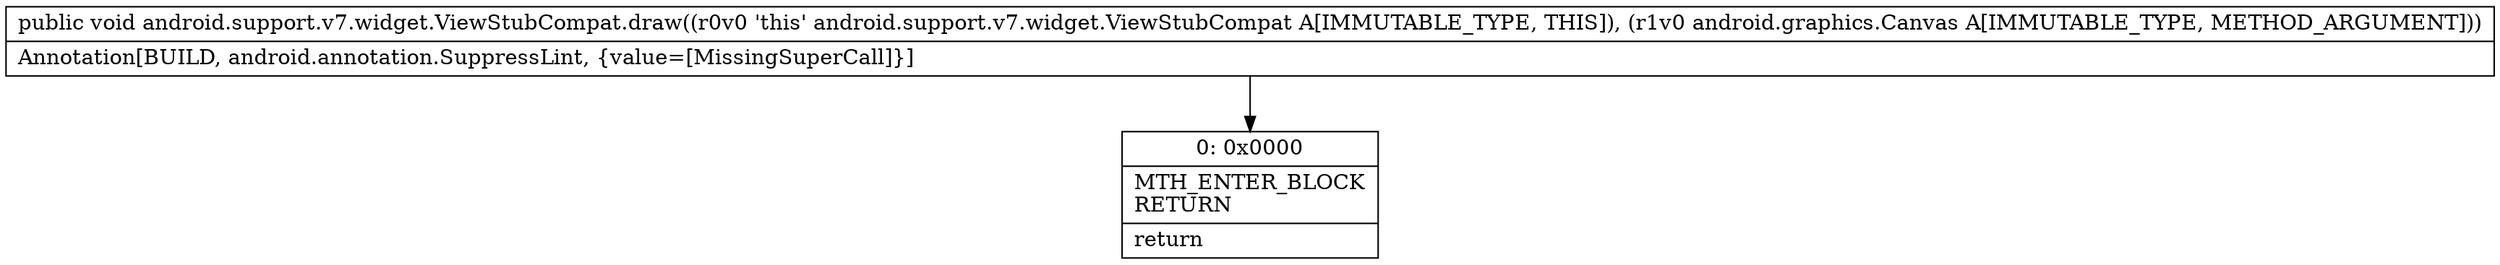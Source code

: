 digraph "CFG forandroid.support.v7.widget.ViewStubCompat.draw(Landroid\/graphics\/Canvas;)V" {
Node_0 [shape=record,label="{0\:\ 0x0000|MTH_ENTER_BLOCK\lRETURN\l|return\l}"];
MethodNode[shape=record,label="{public void android.support.v7.widget.ViewStubCompat.draw((r0v0 'this' android.support.v7.widget.ViewStubCompat A[IMMUTABLE_TYPE, THIS]), (r1v0 android.graphics.Canvas A[IMMUTABLE_TYPE, METHOD_ARGUMENT]))  | Annotation[BUILD, android.annotation.SuppressLint, \{value=[MissingSuperCall]\}]\l}"];
MethodNode -> Node_0;
}


